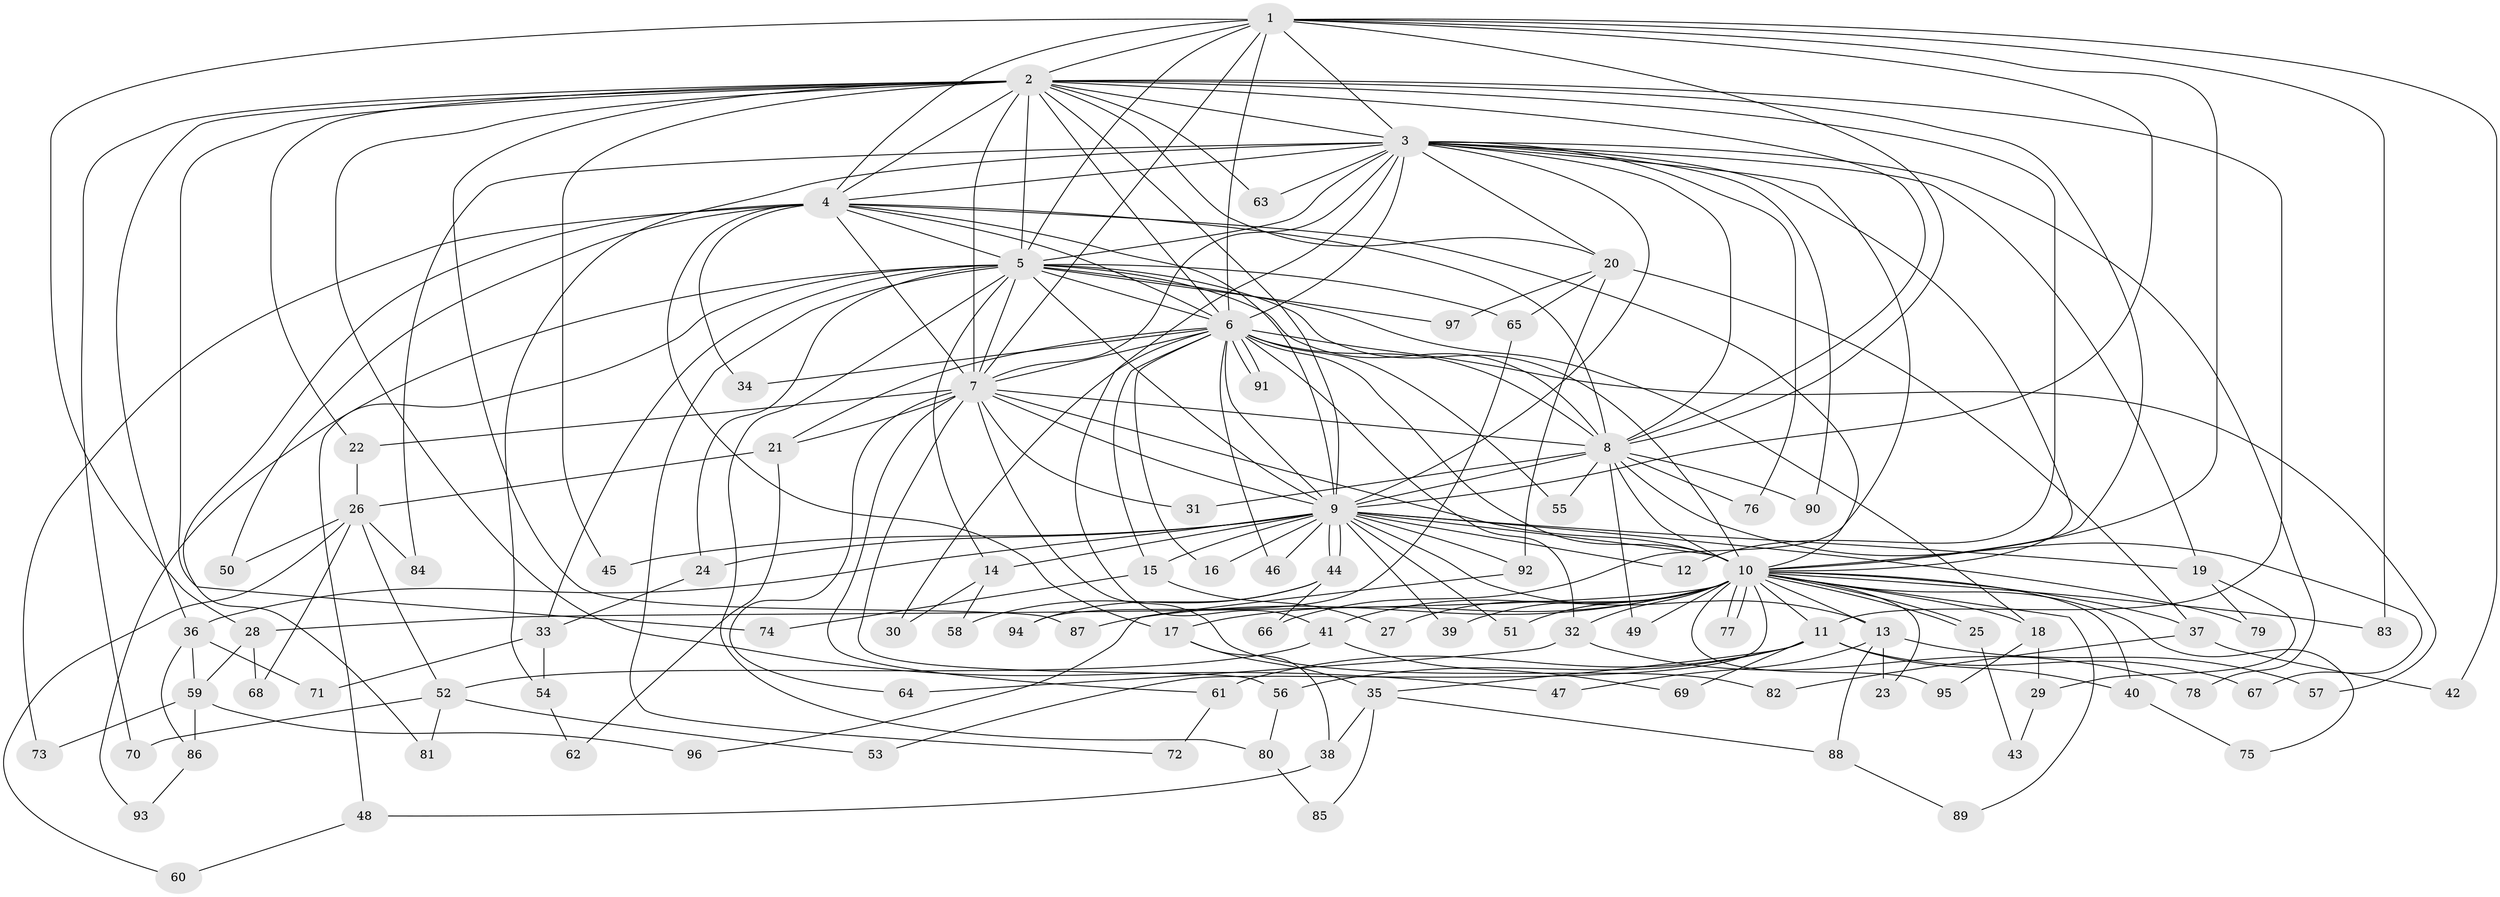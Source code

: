 // Generated by graph-tools (version 1.1) at 2025/34/03/09/25 02:34:39]
// undirected, 97 vertices, 219 edges
graph export_dot {
graph [start="1"]
  node [color=gray90,style=filled];
  1;
  2;
  3;
  4;
  5;
  6;
  7;
  8;
  9;
  10;
  11;
  12;
  13;
  14;
  15;
  16;
  17;
  18;
  19;
  20;
  21;
  22;
  23;
  24;
  25;
  26;
  27;
  28;
  29;
  30;
  31;
  32;
  33;
  34;
  35;
  36;
  37;
  38;
  39;
  40;
  41;
  42;
  43;
  44;
  45;
  46;
  47;
  48;
  49;
  50;
  51;
  52;
  53;
  54;
  55;
  56;
  57;
  58;
  59;
  60;
  61;
  62;
  63;
  64;
  65;
  66;
  67;
  68;
  69;
  70;
  71;
  72;
  73;
  74;
  75;
  76;
  77;
  78;
  79;
  80;
  81;
  82;
  83;
  84;
  85;
  86;
  87;
  88;
  89;
  90;
  91;
  92;
  93;
  94;
  95;
  96;
  97;
  1 -- 2;
  1 -- 3;
  1 -- 4;
  1 -- 5;
  1 -- 6;
  1 -- 7;
  1 -- 8;
  1 -- 9;
  1 -- 10;
  1 -- 28;
  1 -- 42;
  1 -- 83;
  2 -- 3;
  2 -- 4;
  2 -- 5;
  2 -- 6;
  2 -- 7;
  2 -- 8;
  2 -- 9;
  2 -- 10;
  2 -- 11;
  2 -- 12;
  2 -- 20;
  2 -- 22;
  2 -- 36;
  2 -- 45;
  2 -- 47;
  2 -- 63;
  2 -- 70;
  2 -- 74;
  2 -- 87;
  3 -- 4;
  3 -- 5;
  3 -- 6;
  3 -- 7;
  3 -- 8;
  3 -- 9;
  3 -- 10;
  3 -- 19;
  3 -- 20;
  3 -- 41;
  3 -- 54;
  3 -- 63;
  3 -- 66;
  3 -- 76;
  3 -- 78;
  3 -- 84;
  3 -- 90;
  4 -- 5;
  4 -- 6;
  4 -- 7;
  4 -- 8;
  4 -- 9;
  4 -- 10;
  4 -- 17;
  4 -- 34;
  4 -- 50;
  4 -- 73;
  4 -- 81;
  5 -- 6;
  5 -- 7;
  5 -- 8;
  5 -- 9;
  5 -- 10;
  5 -- 14;
  5 -- 18;
  5 -- 24;
  5 -- 33;
  5 -- 48;
  5 -- 65;
  5 -- 72;
  5 -- 80;
  5 -- 93;
  5 -- 97;
  6 -- 7;
  6 -- 8;
  6 -- 9;
  6 -- 10;
  6 -- 15;
  6 -- 16;
  6 -- 21;
  6 -- 30;
  6 -- 32;
  6 -- 34;
  6 -- 46;
  6 -- 55;
  6 -- 57;
  6 -- 91;
  6 -- 91;
  7 -- 8;
  7 -- 9;
  7 -- 10;
  7 -- 21;
  7 -- 22;
  7 -- 31;
  7 -- 56;
  7 -- 61;
  7 -- 64;
  7 -- 82;
  8 -- 9;
  8 -- 10;
  8 -- 31;
  8 -- 49;
  8 -- 55;
  8 -- 67;
  8 -- 76;
  8 -- 90;
  9 -- 10;
  9 -- 12;
  9 -- 13;
  9 -- 14;
  9 -- 15;
  9 -- 16;
  9 -- 19;
  9 -- 24;
  9 -- 36;
  9 -- 39;
  9 -- 44;
  9 -- 44;
  9 -- 45;
  9 -- 46;
  9 -- 51;
  9 -- 79;
  9 -- 92;
  10 -- 11;
  10 -- 13;
  10 -- 17;
  10 -- 18;
  10 -- 23;
  10 -- 25;
  10 -- 25;
  10 -- 27;
  10 -- 28;
  10 -- 32;
  10 -- 37;
  10 -- 39;
  10 -- 40;
  10 -- 41;
  10 -- 49;
  10 -- 51;
  10 -- 53;
  10 -- 75;
  10 -- 77;
  10 -- 77;
  10 -- 83;
  10 -- 87;
  10 -- 89;
  10 -- 95;
  11 -- 35;
  11 -- 40;
  11 -- 56;
  11 -- 61;
  11 -- 67;
  11 -- 69;
  13 -- 23;
  13 -- 47;
  13 -- 57;
  13 -- 88;
  14 -- 30;
  14 -- 58;
  15 -- 27;
  15 -- 74;
  17 -- 35;
  17 -- 38;
  18 -- 29;
  18 -- 95;
  19 -- 29;
  19 -- 79;
  20 -- 37;
  20 -- 65;
  20 -- 92;
  20 -- 97;
  21 -- 26;
  21 -- 62;
  22 -- 26;
  24 -- 33;
  25 -- 43;
  26 -- 50;
  26 -- 52;
  26 -- 60;
  26 -- 68;
  26 -- 84;
  28 -- 59;
  28 -- 68;
  29 -- 43;
  32 -- 64;
  32 -- 78;
  33 -- 54;
  33 -- 71;
  35 -- 38;
  35 -- 85;
  35 -- 88;
  36 -- 59;
  36 -- 71;
  36 -- 86;
  37 -- 42;
  37 -- 82;
  38 -- 48;
  40 -- 75;
  41 -- 52;
  41 -- 69;
  44 -- 58;
  44 -- 66;
  44 -- 94;
  48 -- 60;
  52 -- 53;
  52 -- 70;
  52 -- 81;
  54 -- 62;
  56 -- 80;
  59 -- 73;
  59 -- 86;
  59 -- 96;
  61 -- 72;
  65 -- 94;
  80 -- 85;
  86 -- 93;
  88 -- 89;
  92 -- 96;
}
